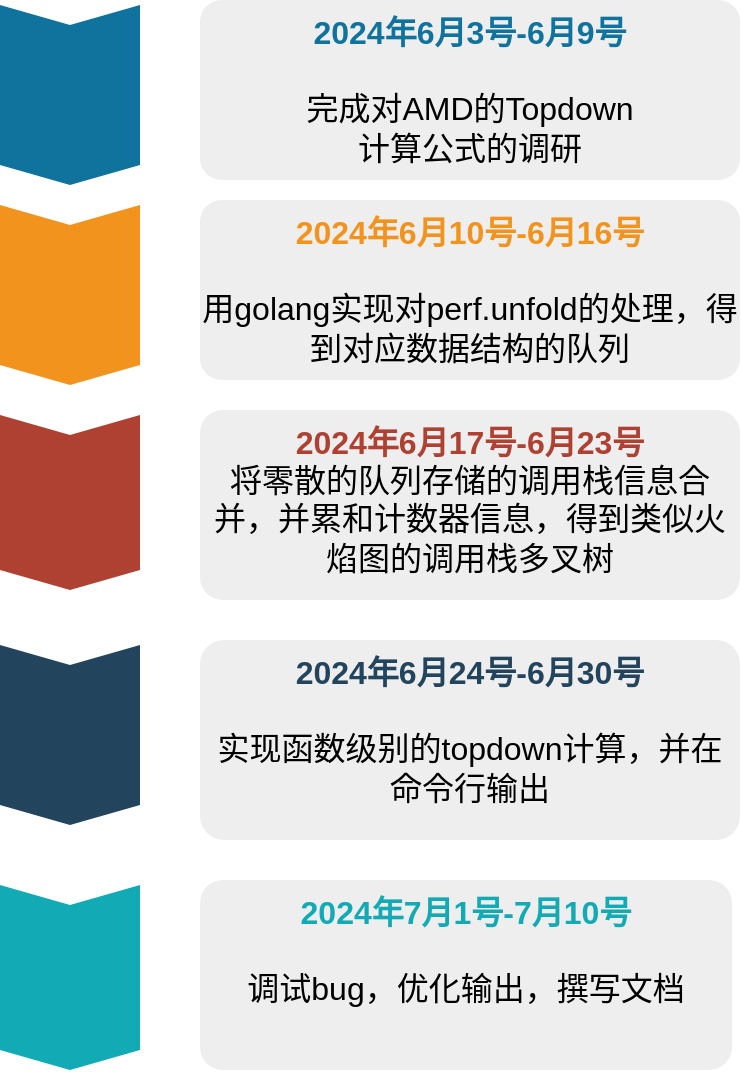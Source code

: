 <mxfile version="24.7.6">
  <diagram name="第 1 页" id="yZy7xea4q1P-TiWKa3Ix">
    <mxGraphModel dx="1012" dy="592" grid="1" gridSize="10" guides="1" tooltips="1" connect="1" arrows="1" fold="1" page="1" pageScale="1" pageWidth="827" pageHeight="1169" math="0" shadow="0">
      <root>
        <mxCell id="0" />
        <mxCell id="1" parent="0" />
        <mxCell id="ps8kifpFl9g8RfAlh-FO-1" value="" style="shape=step;perimeter=stepPerimeter;whiteSpace=wrap;html=1;fixedSize=1;size=10;direction=south;fillColor=#10739E;strokeColor=none;rounded=0;" parent="1" vertex="1">
          <mxGeometry x="310" y="52.5" width="70" height="90" as="geometry" />
        </mxCell>
        <mxCell id="ps8kifpFl9g8RfAlh-FO-2" value="" style="shape=step;perimeter=stepPerimeter;whiteSpace=wrap;html=1;fixedSize=1;size=10;direction=south;fillColor=#F2931E;strokeColor=none;rounded=0;" parent="1" vertex="1">
          <mxGeometry x="310" y="152.5" width="70" height="90" as="geometry" />
        </mxCell>
        <mxCell id="ps8kifpFl9g8RfAlh-FO-3" value="" style="shape=step;perimeter=stepPerimeter;whiteSpace=wrap;html=1;fixedSize=1;size=10;direction=south;fillColor=#AE4132;strokeColor=none;rounded=0;" parent="1" vertex="1">
          <mxGeometry x="310" y="257.5" width="70" height="87.5" as="geometry" />
        </mxCell>
        <mxCell id="ps8kifpFl9g8RfAlh-FO-4" value="" style="shape=step;perimeter=stepPerimeter;whiteSpace=wrap;html=1;fixedSize=1;size=10;direction=south;fillColor=#23445D;strokeColor=none;rounded=0;" parent="1" vertex="1">
          <mxGeometry x="310" y="372.5" width="70" height="90" as="geometry" />
        </mxCell>
        <mxCell id="ps8kifpFl9g8RfAlh-FO-5" value="" style="shape=step;perimeter=stepPerimeter;whiteSpace=wrap;html=1;fixedSize=1;size=10;direction=south;fillColor=#12AAB5;strokeColor=none;rounded=0;" parent="1" vertex="1">
          <mxGeometry x="310" y="492.5" width="70" height="92.5" as="geometry" />
        </mxCell>
        <mxCell id="ps8kifpFl9g8RfAlh-FO-6" value="&lt;font style=&quot;font-size: 16px;&quot;&gt;&lt;font style=&quot;font-size: 16px;&quot; color=&quot;#10739E&quot;&gt;&lt;b style=&quot;&quot;&gt;2024年6月3号-6月9号&lt;/b&gt;&lt;/font&gt;&lt;br&gt;&lt;br&gt;完成对AMD的Topdown&lt;/font&gt;&lt;div style=&quot;font-size: 16px;&quot;&gt;&lt;font style=&quot;font-size: 16px;&quot;&gt;&lt;font style=&quot;font-size: 16px;&quot;&gt;计算公式的调研&lt;/font&gt;&lt;/font&gt;&lt;/div&gt;" style="rounded=1;strokeColor=none;fillColor=#EEEEEE;align=center;arcSize=12;verticalAlign=top;whiteSpace=wrap;html=1;fontSize=12;" parent="1" vertex="1">
          <mxGeometry x="410" y="50" width="270" height="90" as="geometry" />
        </mxCell>
        <mxCell id="ps8kifpFl9g8RfAlh-FO-7" value="&lt;font style=&quot;font-size: 16px;&quot;&gt;&lt;font style=&quot;font-size: 16px;&quot; color=&quot;#F2931E&quot;&gt;&lt;b&gt;2024年6月10号-6月16号&lt;/b&gt;&lt;/font&gt;&lt;br&gt;&lt;br&gt;&lt;font style=&quot;font-size: 16px;&quot;&gt;用golang实现对perf.unfold的处理，得到对应数据结构的队列&lt;/font&gt;&lt;/font&gt;" style="rounded=1;strokeColor=none;fillColor=#EEEEEE;align=center;arcSize=12;verticalAlign=top;whiteSpace=wrap;html=1;fontSize=12;" parent="1" vertex="1">
          <mxGeometry x="410" y="150" width="270" height="90" as="geometry" />
        </mxCell>
        <mxCell id="ps8kifpFl9g8RfAlh-FO-8" value="&lt;font style=&quot;font-size: 16px;&quot;&gt;&lt;font style=&quot;font-size: 16px;&quot; color=&quot;#AE4132&quot;&gt;&lt;b&gt;2024年6月17号-6月23号&lt;/b&gt;&lt;/font&gt;&lt;br&gt;&lt;font style=&quot;font-size: 16px;&quot;&gt;将零散的队列存储的调用栈信息合并，并累和计数器信息，得到类似火焰图的调用栈多叉树&lt;/font&gt;&lt;/font&gt;" style="rounded=1;strokeColor=none;fillColor=#EEEEEE;align=center;arcSize=12;verticalAlign=top;whiteSpace=wrap;html=1;fontSize=12;" parent="1" vertex="1">
          <mxGeometry x="410" y="255" width="270" height="95" as="geometry" />
        </mxCell>
        <mxCell id="ps8kifpFl9g8RfAlh-FO-9" value="&lt;font style=&quot;font-size: 16px;&quot;&gt;&lt;font style=&quot;font-size: 16px;&quot; color=&quot;#23445D&quot;&gt;&lt;b&gt;2024年6月24号-6月30号&lt;/b&gt;&lt;/font&gt;&lt;br&gt;&lt;br&gt;&lt;font style=&quot;font-size: 16px;&quot;&gt;实现函数级别的topdown计算，并在命令行输出&lt;/font&gt;&lt;/font&gt;" style="rounded=1;strokeColor=none;fillColor=#EEEEEE;align=center;arcSize=12;verticalAlign=top;whiteSpace=wrap;html=1;fontSize=12;" parent="1" vertex="1">
          <mxGeometry x="410" y="370" width="270" height="100" as="geometry" />
        </mxCell>
        <mxCell id="ps8kifpFl9g8RfAlh-FO-10" value="&lt;font style=&quot;font-size: 16px;&quot;&gt;&lt;font style=&quot;font-size: 16px;&quot; color=&quot;#12AAB5&quot;&gt;&lt;b&gt;2024年7月1号-7月10号&lt;/b&gt;&lt;/font&gt;&lt;br&gt;&lt;br&gt;&lt;font style=&quot;font-size: 16px;&quot;&gt;调试bug，优化输出，撰写文档&lt;/font&gt;&lt;/font&gt;" style="rounded=1;strokeColor=none;fillColor=#EEEEEE;align=center;arcSize=12;verticalAlign=top;whiteSpace=wrap;html=1;fontSize=12;" parent="1" vertex="1">
          <mxGeometry x="410" y="490" width="266" height="95" as="geometry" />
        </mxCell>
      </root>
    </mxGraphModel>
  </diagram>
</mxfile>
